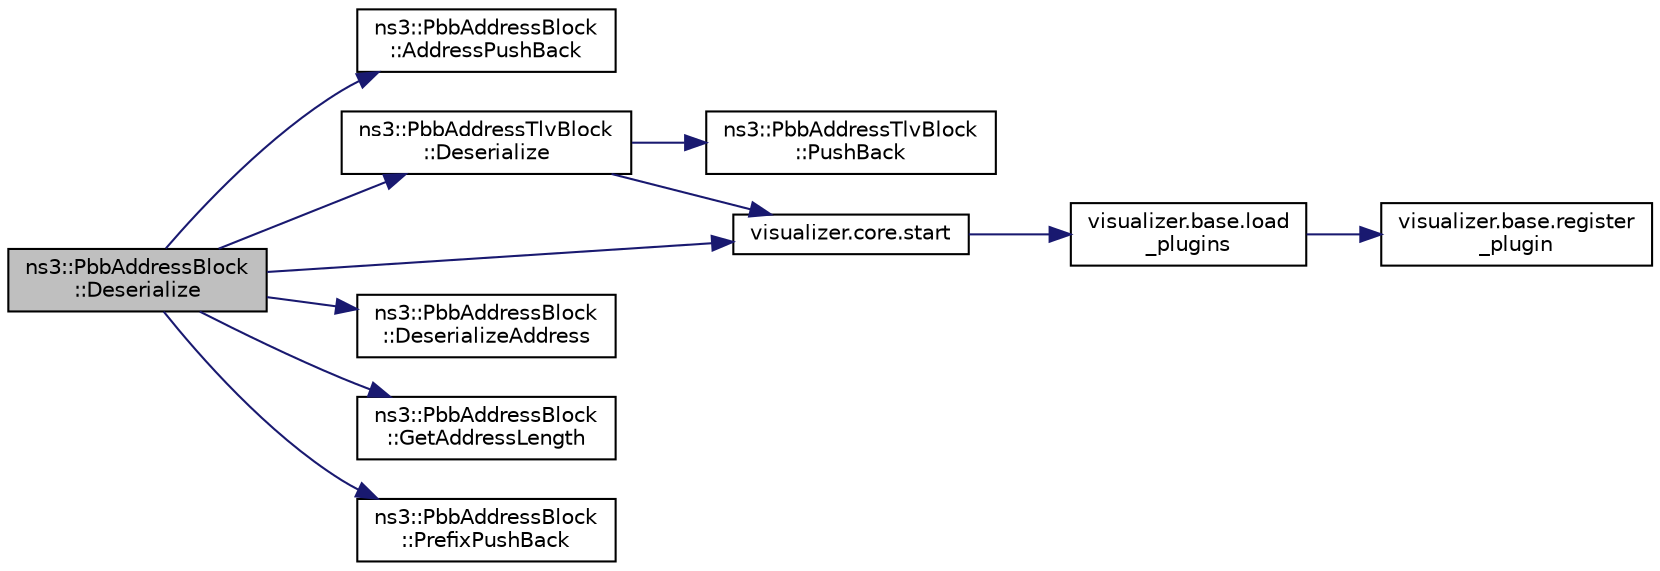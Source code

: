 digraph "ns3::PbbAddressBlock::Deserialize"
{
 // LATEX_PDF_SIZE
  edge [fontname="Helvetica",fontsize="10",labelfontname="Helvetica",labelfontsize="10"];
  node [fontname="Helvetica",fontsize="10",shape=record];
  rankdir="LR";
  Node1 [label="ns3::PbbAddressBlock\l::Deserialize",height=0.2,width=0.4,color="black", fillcolor="grey75", style="filled", fontcolor="black",tooltip="Deserializes an address block from the specified buffer."];
  Node1 -> Node2 [color="midnightblue",fontsize="10",style="solid",fontname="Helvetica"];
  Node2 [label="ns3::PbbAddressBlock\l::AddressPushBack",height=0.2,width=0.4,color="black", fillcolor="white", style="filled",URL="$classns3_1_1_pbb_address_block.html#a7be545a53d69bd426dbebcf752ed8371",tooltip="Appends an address to the back of this block."];
  Node1 -> Node3 [color="midnightblue",fontsize="10",style="solid",fontname="Helvetica"];
  Node3 [label="ns3::PbbAddressTlvBlock\l::Deserialize",height=0.2,width=0.4,color="black", fillcolor="white", style="filled",URL="$classns3_1_1_pbb_address_tlv_block.html#a736e01808c85dbf4ae9a50872b5c8736",tooltip="Deserializes a block from the specified buffer."];
  Node3 -> Node4 [color="midnightblue",fontsize="10",style="solid",fontname="Helvetica"];
  Node4 [label="ns3::PbbAddressTlvBlock\l::PushBack",height=0.2,width=0.4,color="black", fillcolor="white", style="filled",URL="$classns3_1_1_pbb_address_tlv_block.html#a2789e1d2e5b701ad2fd7c9058eedc9ae",tooltip="Appends an Address TLV to the back of this block."];
  Node3 -> Node5 [color="midnightblue",fontsize="10",style="solid",fontname="Helvetica"];
  Node5 [label="visualizer.core.start",height=0.2,width=0.4,color="black", fillcolor="white", style="filled",URL="$namespacevisualizer_1_1core.html#a2a35e5d8a34af358b508dac8635754e0",tooltip=" "];
  Node5 -> Node6 [color="midnightblue",fontsize="10",style="solid",fontname="Helvetica"];
  Node6 [label="visualizer.base.load\l_plugins",height=0.2,width=0.4,color="black", fillcolor="white", style="filled",URL="$namespacevisualizer_1_1base.html#ad171497a5ff1afe0a73bedaebf35448f",tooltip=" "];
  Node6 -> Node7 [color="midnightblue",fontsize="10",style="solid",fontname="Helvetica"];
  Node7 [label="visualizer.base.register\l_plugin",height=0.2,width=0.4,color="black", fillcolor="white", style="filled",URL="$namespacevisualizer_1_1base.html#a6b0ffcff1e17ec4027496f50177e5b9e",tooltip=" "];
  Node1 -> Node8 [color="midnightblue",fontsize="10",style="solid",fontname="Helvetica"];
  Node8 [label="ns3::PbbAddressBlock\l::DeserializeAddress",height=0.2,width=0.4,color="black", fillcolor="white", style="filled",URL="$classns3_1_1_pbb_address_block.html#aa9ca0f598c59a9357ae39d403a3d8ad0",tooltip="Deserialize one address."];
  Node1 -> Node9 [color="midnightblue",fontsize="10",style="solid",fontname="Helvetica"];
  Node9 [label="ns3::PbbAddressBlock\l::GetAddressLength",height=0.2,width=0.4,color="black", fillcolor="white", style="filled",URL="$classns3_1_1_pbb_address_block.html#a0b96213a92a072027cc96a2e41c8eb24",tooltip="Returns address length."];
  Node1 -> Node10 [color="midnightblue",fontsize="10",style="solid",fontname="Helvetica"];
  Node10 [label="ns3::PbbAddressBlock\l::PrefixPushBack",height=0.2,width=0.4,color="black", fillcolor="white", style="filled",URL="$classns3_1_1_pbb_address_block.html#a8e6f539ccffd043a2890396d882d0a42",tooltip="Appends a prefix to the back of this block."];
  Node1 -> Node5 [color="midnightblue",fontsize="10",style="solid",fontname="Helvetica"];
}
